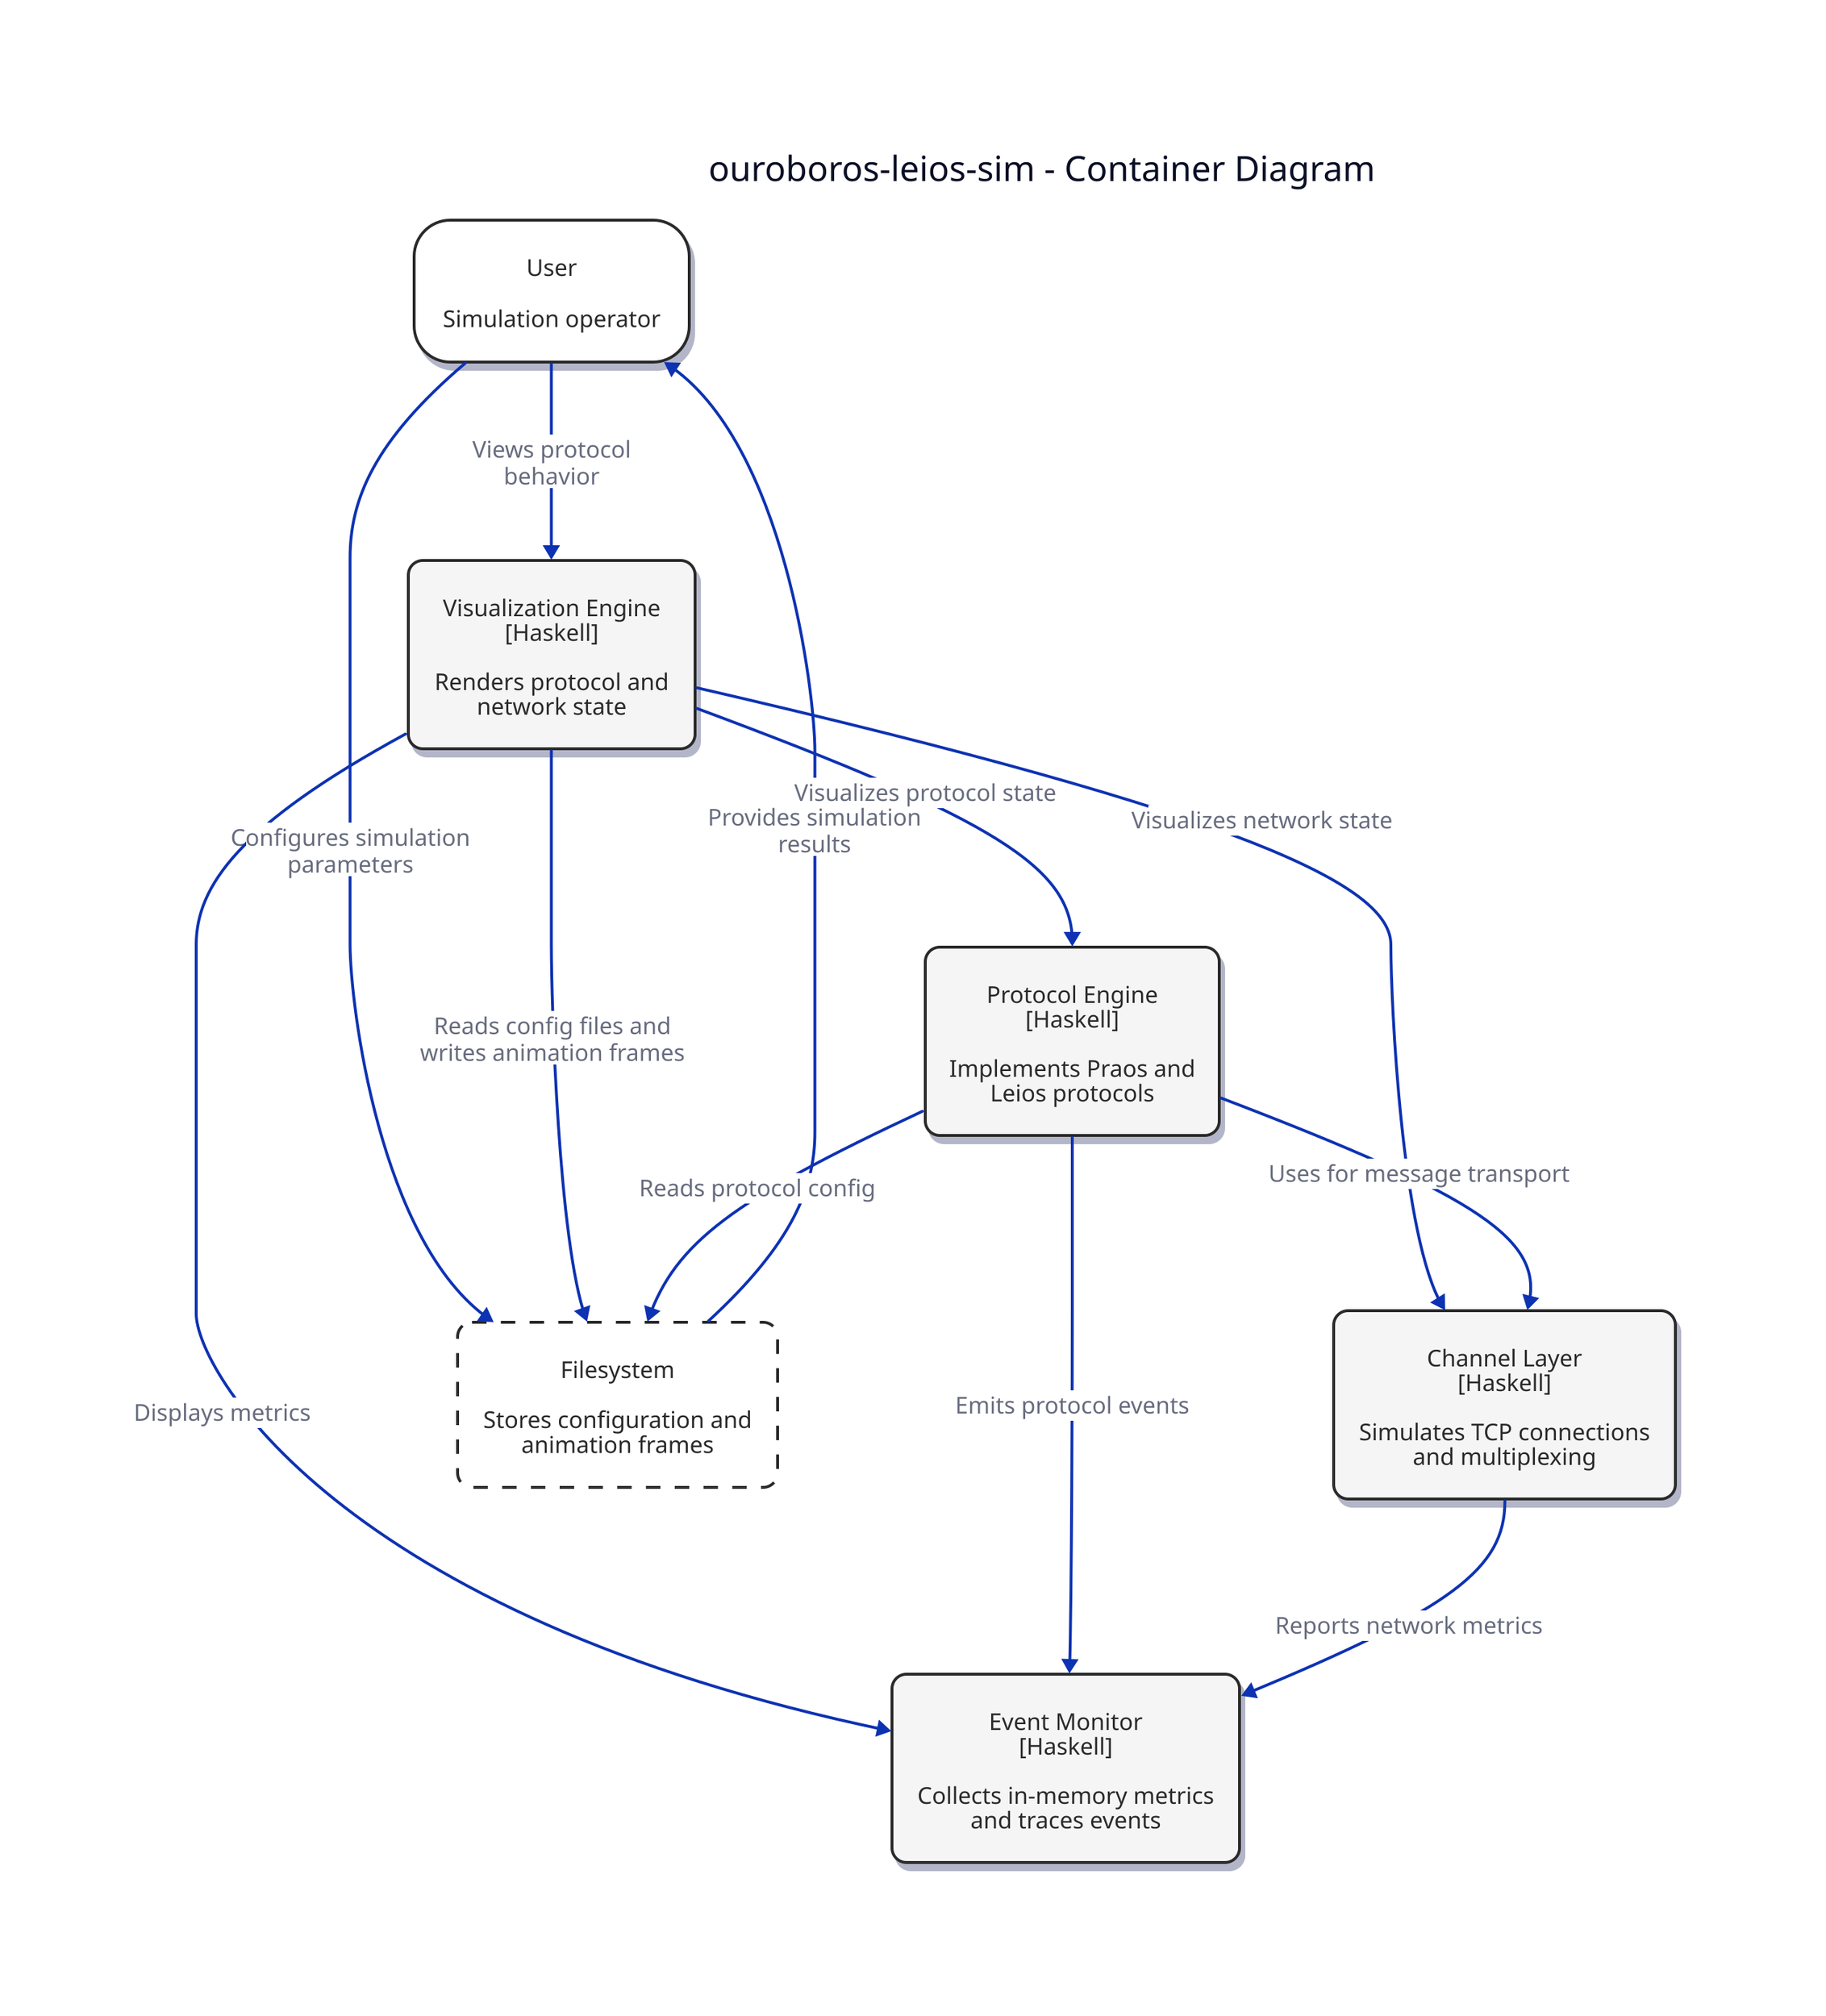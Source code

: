 title: {
  label: "ouroboros-leios-sim - Container Diagram"
  near: top-center
  shape: text
  style.font-size: 24
  style.bold: true
}

# Styles
classes: {
  container: {
    style: {
      stroke: "#2a2a2a"
      fill: "#f5f5f5"
      font-color: "#2a2a2a"
      border-radius: 10
      shadow: true
    }
  }
  external: {
    style: {
      stroke: "#2a2a2a"
      fill: "#ffffff"
      font-color: "#2a2a2a"
      border-radius: 10
      stroke-dash: 5
    }
  }
  actor: {
    style: {
      stroke: "#2a2a2a"
      fill: "#ffffff"
      font-color: "#2a2a2a"
      border-radius: 25
      shadow: true
    }
  }
}

user: {
  class: actor
  label: "User\n\nSimulation operator"
}

protocol-engine: {
  class: container
  label: "Protocol Engine\n[Haskell]\n\nImplements Praos and\nLeios protocols"
}

network: {
  class: container
  label: "Channel Layer\n[Haskell]\n\nSimulates TCP connections\nand multiplexing"
}

monitor: {
  class: container
  label: "Event Monitor\n[Haskell]\n\nCollects in-memory metrics\nand traces events"
}

viz: {
  class: container
  label: "Visualization Engine\n[Haskell]\n\nRenders protocol and\nnetwork state"
}

filesystem: {
  class: external
  label: "Filesystem\n\nStores configuration and\nanimation frames"
}

# Relationships
user -> viz: "Views protocol\nbehavior"
user -> filesystem: "Configures simulation\nparameters"

viz -> filesystem: "Reads config files and\nwrites animation frames"
viz -> protocol-engine: "Visualizes protocol state"
viz -> network: "Visualizes network state"
viz -> monitor: "Displays metrics"

protocol-engine -> network: "Uses for message transport"
protocol-engine -> monitor: "Emits protocol events"
protocol-engine -> filesystem: "Reads protocol config"

network -> monitor: "Reports network metrics"

filesystem -> user: "Provides simulation\nresults"
